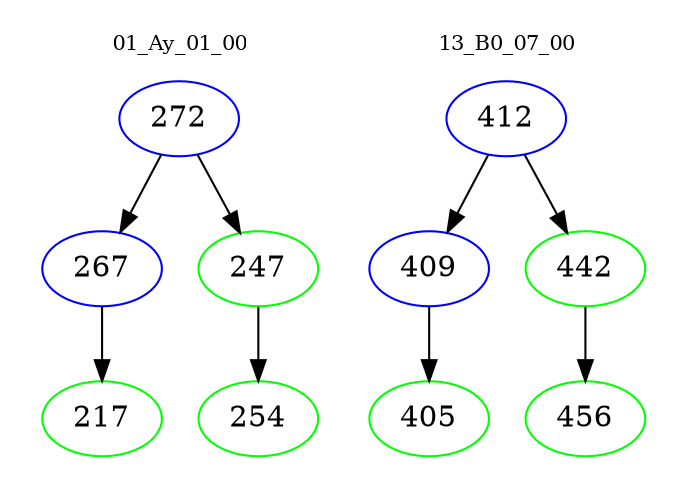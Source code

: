 digraph{
subgraph cluster_0 {
color = white
label = "01_Ay_01_00";
fontsize=10;
T0_272 [label="272", color="blue"]
T0_272 -> T0_267 [color="black"]
T0_267 [label="267", color="blue"]
T0_267 -> T0_217 [color="black"]
T0_217 [label="217", color="green"]
T0_272 -> T0_247 [color="black"]
T0_247 [label="247", color="green"]
T0_247 -> T0_254 [color="black"]
T0_254 [label="254", color="green"]
}
subgraph cluster_1 {
color = white
label = "13_B0_07_00";
fontsize=10;
T1_412 [label="412", color="blue"]
T1_412 -> T1_409 [color="black"]
T1_409 [label="409", color="blue"]
T1_409 -> T1_405 [color="black"]
T1_405 [label="405", color="green"]
T1_412 -> T1_442 [color="black"]
T1_442 [label="442", color="green"]
T1_442 -> T1_456 [color="black"]
T1_456 [label="456", color="green"]
}
}
